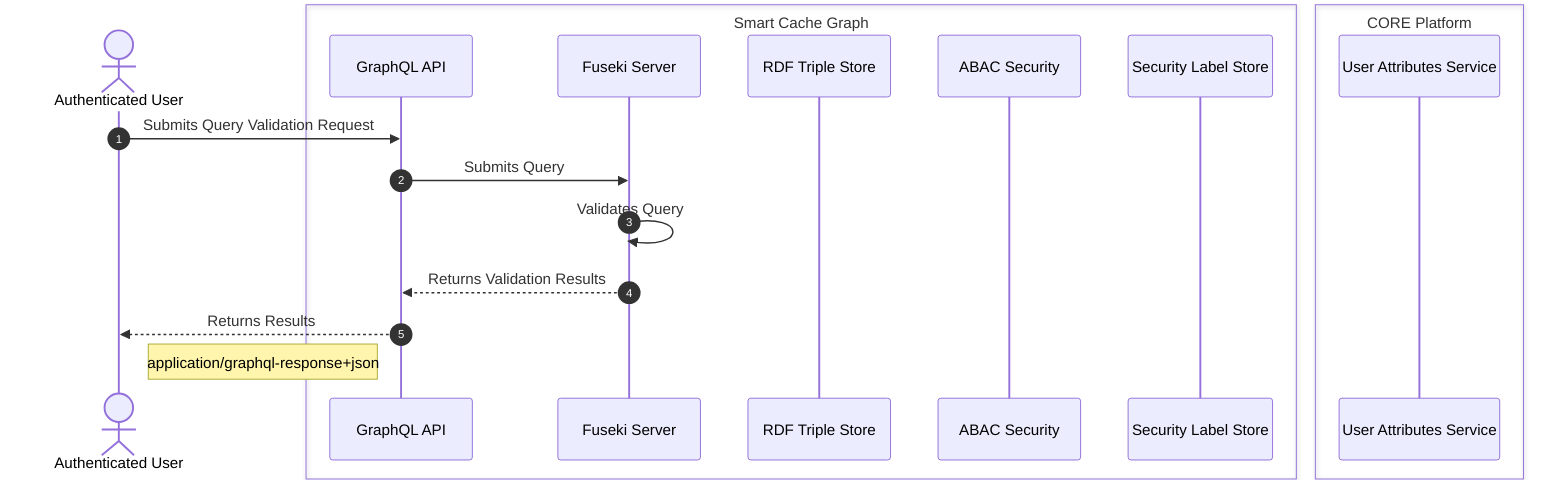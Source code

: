sequenceDiagram
    autonumber
    actor U as Authenticated User
    box Smart Cache Graph
        participant G as GraphQL API
        participant FS as Fuseki Server
        participant J as RDF Triple Store
        participant A as ABAC Security
        participant L as Security Label Store
    end
    box CORE Platform
        participant UAS as User Attributes Service
    end
    U->>G: Submits Query Validation Request
    G->>FS: Submits Query
    FS->>FS: Validates Query
    FS-->>G: Returns Validation Results
    G-->>U: Returns Results
    note left of G: application/graphql-response+json